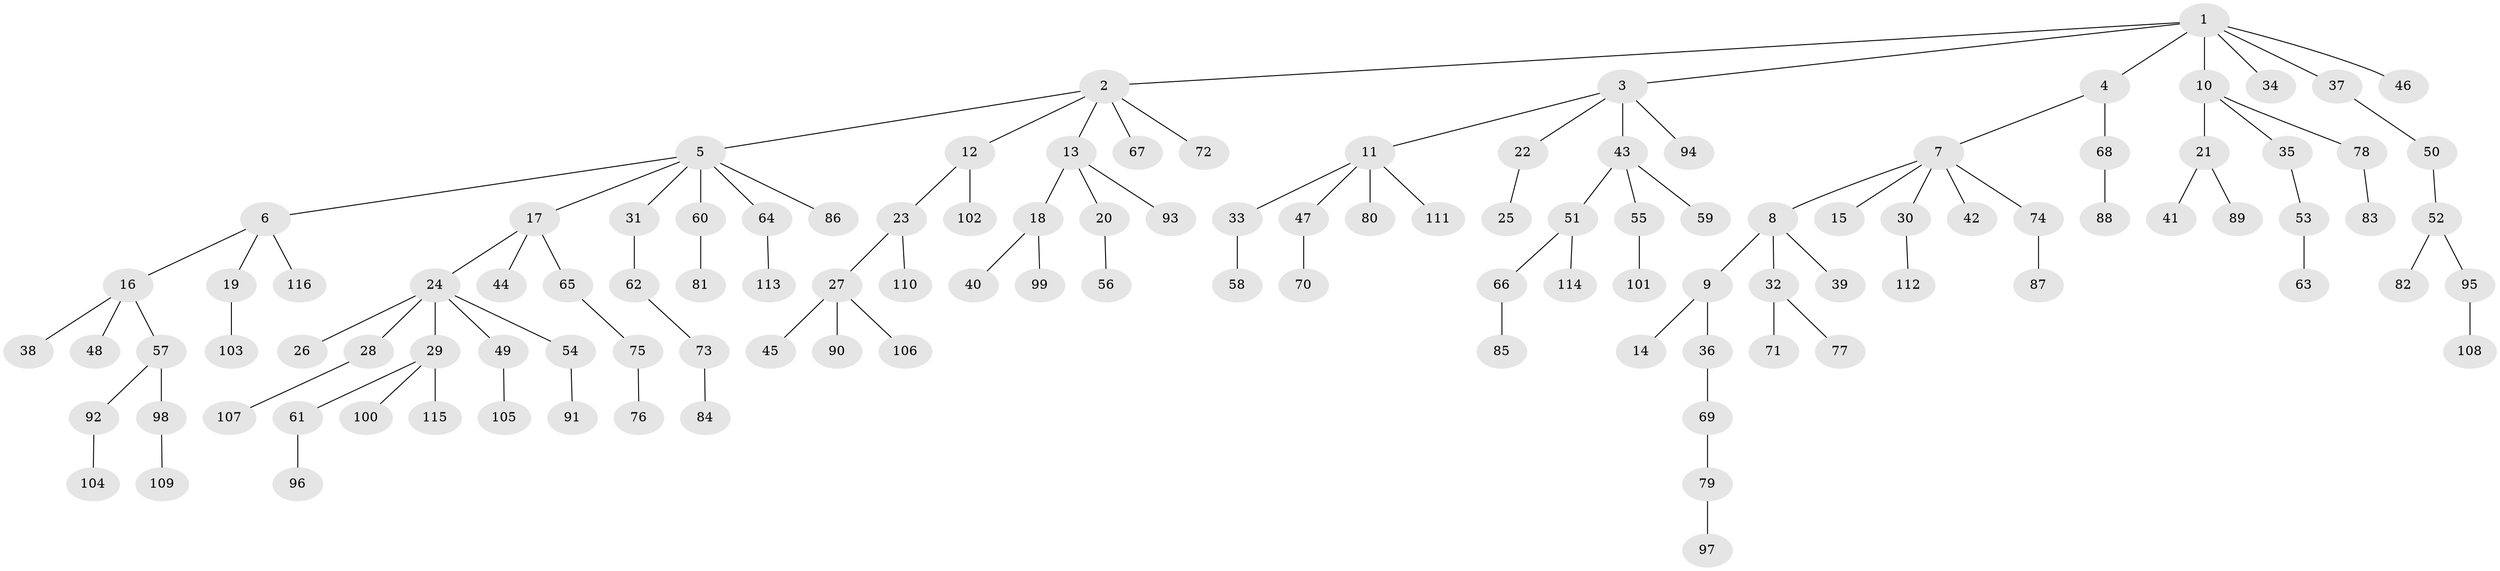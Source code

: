 // Generated by graph-tools (version 1.1) at 2025/15/03/09/25 04:15:38]
// undirected, 116 vertices, 115 edges
graph export_dot {
graph [start="1"]
  node [color=gray90,style=filled];
  1;
  2;
  3;
  4;
  5;
  6;
  7;
  8;
  9;
  10;
  11;
  12;
  13;
  14;
  15;
  16;
  17;
  18;
  19;
  20;
  21;
  22;
  23;
  24;
  25;
  26;
  27;
  28;
  29;
  30;
  31;
  32;
  33;
  34;
  35;
  36;
  37;
  38;
  39;
  40;
  41;
  42;
  43;
  44;
  45;
  46;
  47;
  48;
  49;
  50;
  51;
  52;
  53;
  54;
  55;
  56;
  57;
  58;
  59;
  60;
  61;
  62;
  63;
  64;
  65;
  66;
  67;
  68;
  69;
  70;
  71;
  72;
  73;
  74;
  75;
  76;
  77;
  78;
  79;
  80;
  81;
  82;
  83;
  84;
  85;
  86;
  87;
  88;
  89;
  90;
  91;
  92;
  93;
  94;
  95;
  96;
  97;
  98;
  99;
  100;
  101;
  102;
  103;
  104;
  105;
  106;
  107;
  108;
  109;
  110;
  111;
  112;
  113;
  114;
  115;
  116;
  1 -- 2;
  1 -- 3;
  1 -- 4;
  1 -- 10;
  1 -- 34;
  1 -- 37;
  1 -- 46;
  2 -- 5;
  2 -- 12;
  2 -- 13;
  2 -- 67;
  2 -- 72;
  3 -- 11;
  3 -- 22;
  3 -- 43;
  3 -- 94;
  4 -- 7;
  4 -- 68;
  5 -- 6;
  5 -- 17;
  5 -- 31;
  5 -- 60;
  5 -- 64;
  5 -- 86;
  6 -- 16;
  6 -- 19;
  6 -- 116;
  7 -- 8;
  7 -- 15;
  7 -- 30;
  7 -- 42;
  7 -- 74;
  8 -- 9;
  8 -- 32;
  8 -- 39;
  9 -- 14;
  9 -- 36;
  10 -- 21;
  10 -- 35;
  10 -- 78;
  11 -- 33;
  11 -- 47;
  11 -- 80;
  11 -- 111;
  12 -- 23;
  12 -- 102;
  13 -- 18;
  13 -- 20;
  13 -- 93;
  16 -- 38;
  16 -- 48;
  16 -- 57;
  17 -- 24;
  17 -- 44;
  17 -- 65;
  18 -- 40;
  18 -- 99;
  19 -- 103;
  20 -- 56;
  21 -- 41;
  21 -- 89;
  22 -- 25;
  23 -- 27;
  23 -- 110;
  24 -- 26;
  24 -- 28;
  24 -- 29;
  24 -- 49;
  24 -- 54;
  27 -- 45;
  27 -- 90;
  27 -- 106;
  28 -- 107;
  29 -- 61;
  29 -- 100;
  29 -- 115;
  30 -- 112;
  31 -- 62;
  32 -- 71;
  32 -- 77;
  33 -- 58;
  35 -- 53;
  36 -- 69;
  37 -- 50;
  43 -- 51;
  43 -- 55;
  43 -- 59;
  47 -- 70;
  49 -- 105;
  50 -- 52;
  51 -- 66;
  51 -- 114;
  52 -- 82;
  52 -- 95;
  53 -- 63;
  54 -- 91;
  55 -- 101;
  57 -- 92;
  57 -- 98;
  60 -- 81;
  61 -- 96;
  62 -- 73;
  64 -- 113;
  65 -- 75;
  66 -- 85;
  68 -- 88;
  69 -- 79;
  73 -- 84;
  74 -- 87;
  75 -- 76;
  78 -- 83;
  79 -- 97;
  92 -- 104;
  95 -- 108;
  98 -- 109;
}
